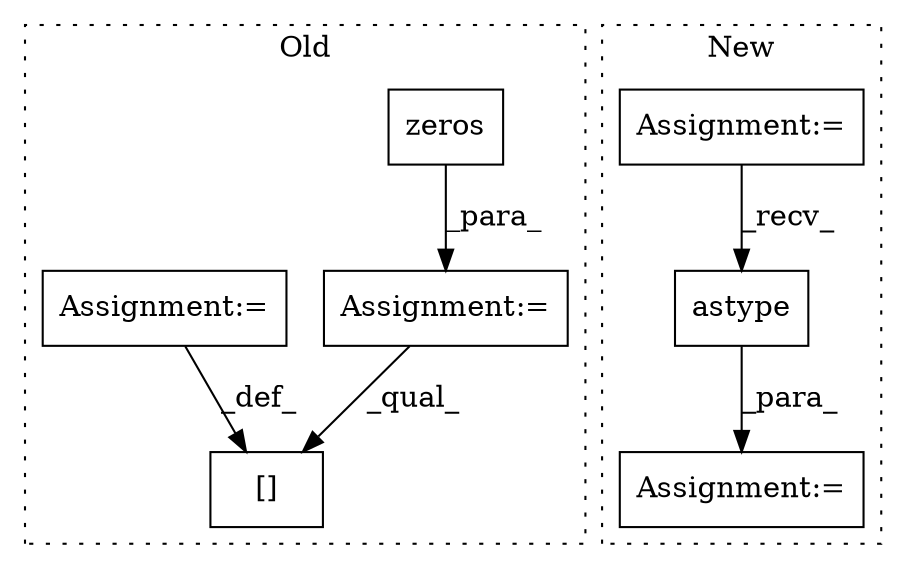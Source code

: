 digraph G {
subgraph cluster0 {
1 [label="zeros" a="32" s="6801,6853" l="6,2" shape="box"];
3 [label="Assignment:=" a="7" s="6794" l="1" shape="box"];
5 [label="[]" a="2" s="6865,6928" l="18,2" shape="box"];
6 [label="Assignment:=" a="7" s="6930" l="10" shape="box"];
label = "Old";
style="dotted";
}
subgraph cluster1 {
2 [label="astype" a="32" s="6833,6851" l="7,1" shape="box"];
4 [label="Assignment:=" a="7" s="6983" l="1" shape="box"];
7 [label="Assignment:=" a="7" s="5883" l="1" shape="box"];
label = "New";
style="dotted";
}
1 -> 3 [label="_para_"];
2 -> 4 [label="_para_"];
3 -> 5 [label="_qual_"];
6 -> 5 [label="_def_"];
7 -> 2 [label="_recv_"];
}